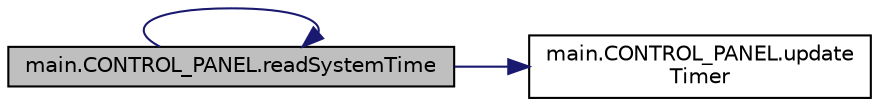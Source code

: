 digraph "main.CONTROL_PANEL.readSystemTime"
{
 // LATEX_PDF_SIZE
  edge [fontname="Helvetica",fontsize="10",labelfontname="Helvetica",labelfontsize="10"];
  node [fontname="Helvetica",fontsize="10",shape=record];
  rankdir="LR";
  Node1 [label="main.CONTROL_PANEL.readSystemTime",height=0.2,width=0.4,color="black", fillcolor="grey75", style="filled", fontcolor="black",tooltip="TIMER FUNCTIONS #####."];
  Node1 -> Node1 [color="midnightblue",fontsize="10",style="solid",fontname="Helvetica"];
  Node1 -> Node2 [color="midnightblue",fontsize="10",style="solid",fontname="Helvetica"];
  Node2 [label="main.CONTROL_PANEL.update\lTimer",height=0.2,width=0.4,color="black", fillcolor="white", style="filled",URL="$classmain_1_1_c_o_n_t_r_o_l___p_a_n_e_l.html#a798638e33e1bc755cbe1681c5e3e9c83",tooltip=" "];
}
